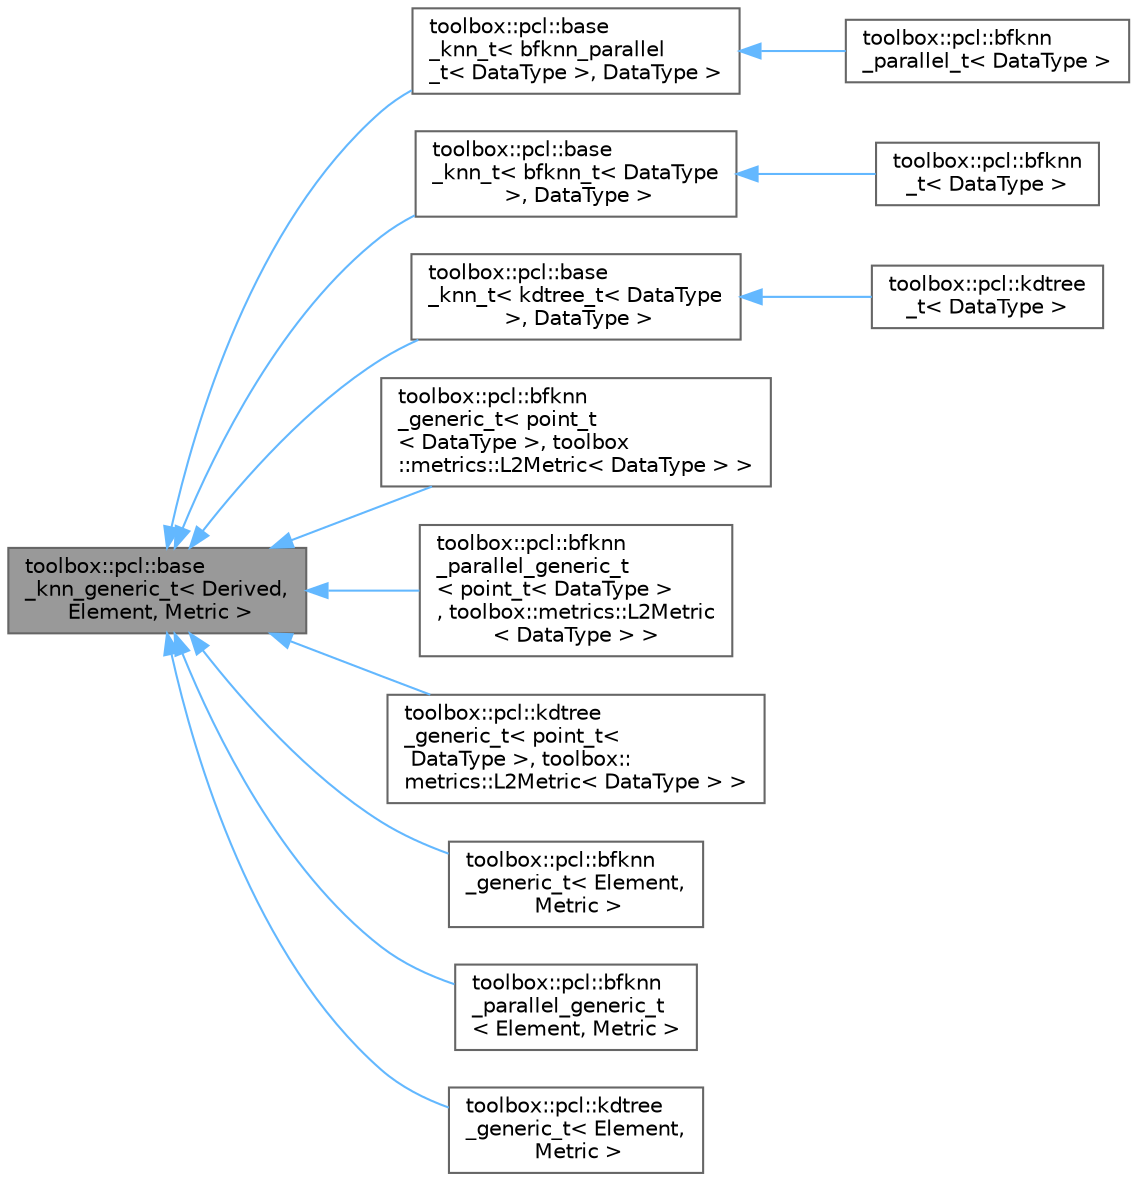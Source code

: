 digraph "toolbox::pcl::base_knn_generic_t&lt; Derived, Element, Metric &gt;"
{
 // LATEX_PDF_SIZE
  bgcolor="transparent";
  edge [fontname=Helvetica,fontsize=10,labelfontname=Helvetica,labelfontsize=10];
  node [fontname=Helvetica,fontsize=10,shape=box,height=0.2,width=0.4];
  rankdir="LR";
  Node1 [id="Node000001",label="toolbox::pcl::base\l_knn_generic_t\< Derived,\l Element, Metric \>",height=0.2,width=0.4,color="gray40", fillcolor="grey60", style="filled", fontcolor="black",tooltip=" "];
  Node1 -> Node2 [id="edge1_Node000001_Node000002",dir="back",color="steelblue1",style="solid",tooltip=" "];
  Node2 [id="Node000002",label="toolbox::pcl::base\l_knn_t\< bfknn_parallel\l_t\< DataType \>, DataType \>",height=0.2,width=0.4,color="gray40", fillcolor="white", style="filled",URL="$classtoolbox_1_1pcl_1_1base__knn__t.html",tooltip=" "];
  Node2 -> Node3 [id="edge2_Node000002_Node000003",dir="back",color="steelblue1",style="solid",tooltip=" "];
  Node3 [id="Node000003",label="toolbox::pcl::bfknn\l_parallel_t\< DataType \>",height=0.2,width=0.4,color="gray40", fillcolor="white", style="filled",URL="$classtoolbox_1_1pcl_1_1bfknn__parallel__t.html",tooltip=" "];
  Node1 -> Node4 [id="edge3_Node000001_Node000004",dir="back",color="steelblue1",style="solid",tooltip=" "];
  Node4 [id="Node000004",label="toolbox::pcl::base\l_knn_t\< bfknn_t\< DataType\l \>, DataType \>",height=0.2,width=0.4,color="gray40", fillcolor="white", style="filled",URL="$classtoolbox_1_1pcl_1_1base__knn__t.html",tooltip=" "];
  Node4 -> Node5 [id="edge4_Node000004_Node000005",dir="back",color="steelblue1",style="solid",tooltip=" "];
  Node5 [id="Node000005",label="toolbox::pcl::bfknn\l_t\< DataType \>",height=0.2,width=0.4,color="gray40", fillcolor="white", style="filled",URL="$classtoolbox_1_1pcl_1_1bfknn__t.html",tooltip=" "];
  Node1 -> Node6 [id="edge5_Node000001_Node000006",dir="back",color="steelblue1",style="solid",tooltip=" "];
  Node6 [id="Node000006",label="toolbox::pcl::base\l_knn_t\< kdtree_t\< DataType\l \>, DataType \>",height=0.2,width=0.4,color="gray40", fillcolor="white", style="filled",URL="$classtoolbox_1_1pcl_1_1base__knn__t.html",tooltip=" "];
  Node6 -> Node7 [id="edge6_Node000006_Node000007",dir="back",color="steelblue1",style="solid",tooltip=" "];
  Node7 [id="Node000007",label="toolbox::pcl::kdtree\l_t\< DataType \>",height=0.2,width=0.4,color="gray40", fillcolor="white", style="filled",URL="$classtoolbox_1_1pcl_1_1kdtree__t.html",tooltip=" "];
  Node1 -> Node8 [id="edge7_Node000001_Node000008",dir="back",color="steelblue1",style="solid",tooltip=" "];
  Node8 [id="Node000008",label="toolbox::pcl::bfknn\l_generic_t\< point_t\l\< DataType \>, toolbox\l::metrics::L2Metric\< DataType \> \>",height=0.2,width=0.4,color="gray40", fillcolor="white", style="filled",URL="$classtoolbox_1_1pcl_1_1bfknn__generic__t.html",tooltip=" "];
  Node1 -> Node9 [id="edge8_Node000001_Node000009",dir="back",color="steelblue1",style="solid",tooltip=" "];
  Node9 [id="Node000009",label="toolbox::pcl::bfknn\l_parallel_generic_t\l\< point_t\< DataType \>\l, toolbox::metrics::L2Metric\l\< DataType \> \>",height=0.2,width=0.4,color="gray40", fillcolor="white", style="filled",URL="$classtoolbox_1_1pcl_1_1bfknn__parallel__generic__t.html",tooltip=" "];
  Node1 -> Node10 [id="edge9_Node000001_Node000010",dir="back",color="steelblue1",style="solid",tooltip=" "];
  Node10 [id="Node000010",label="toolbox::pcl::kdtree\l_generic_t\< point_t\<\l DataType \>, toolbox::\lmetrics::L2Metric\< DataType \> \>",height=0.2,width=0.4,color="gray40", fillcolor="white", style="filled",URL="$classtoolbox_1_1pcl_1_1kdtree__generic__t.html",tooltip=" "];
  Node1 -> Node11 [id="edge10_Node000001_Node000011",dir="back",color="steelblue1",style="solid",tooltip=" "];
  Node11 [id="Node000011",label="toolbox::pcl::bfknn\l_generic_t\< Element,\l Metric \>",height=0.2,width=0.4,color="gray40", fillcolor="white", style="filled",URL="$classtoolbox_1_1pcl_1_1bfknn__generic__t.html",tooltip=" "];
  Node1 -> Node12 [id="edge11_Node000001_Node000012",dir="back",color="steelblue1",style="solid",tooltip=" "];
  Node12 [id="Node000012",label="toolbox::pcl::bfknn\l_parallel_generic_t\l\< Element, Metric \>",height=0.2,width=0.4,color="gray40", fillcolor="white", style="filled",URL="$classtoolbox_1_1pcl_1_1bfknn__parallel__generic__t.html",tooltip=" "];
  Node1 -> Node13 [id="edge12_Node000001_Node000013",dir="back",color="steelblue1",style="solid",tooltip=" "];
  Node13 [id="Node000013",label="toolbox::pcl::kdtree\l_generic_t\< Element,\l Metric \>",height=0.2,width=0.4,color="gray40", fillcolor="white", style="filled",URL="$classtoolbox_1_1pcl_1_1kdtree__generic__t.html",tooltip=" "];
}
